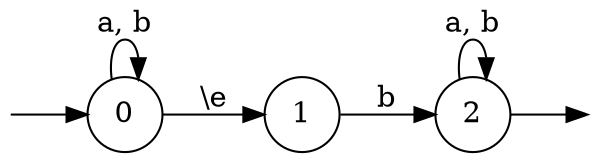 digraph
{
  vcsn_context = "lan<lal_char(ab)>_b"
  rankdir = LR
  {
    node [style = invis, shape = none, label = "", width = 0, height = 0]
    I0
    F2
  }
  {
    node [shape = circle]
    0
    1
    2
  }
  I0 -> 0
  0 -> 0 [label = "a, b"]
  0 -> 1 [label = "\\e"]
  1 -> 2 [label = "b"]
  2 -> F2
  2 -> 2 [label = "a, b"]
}

